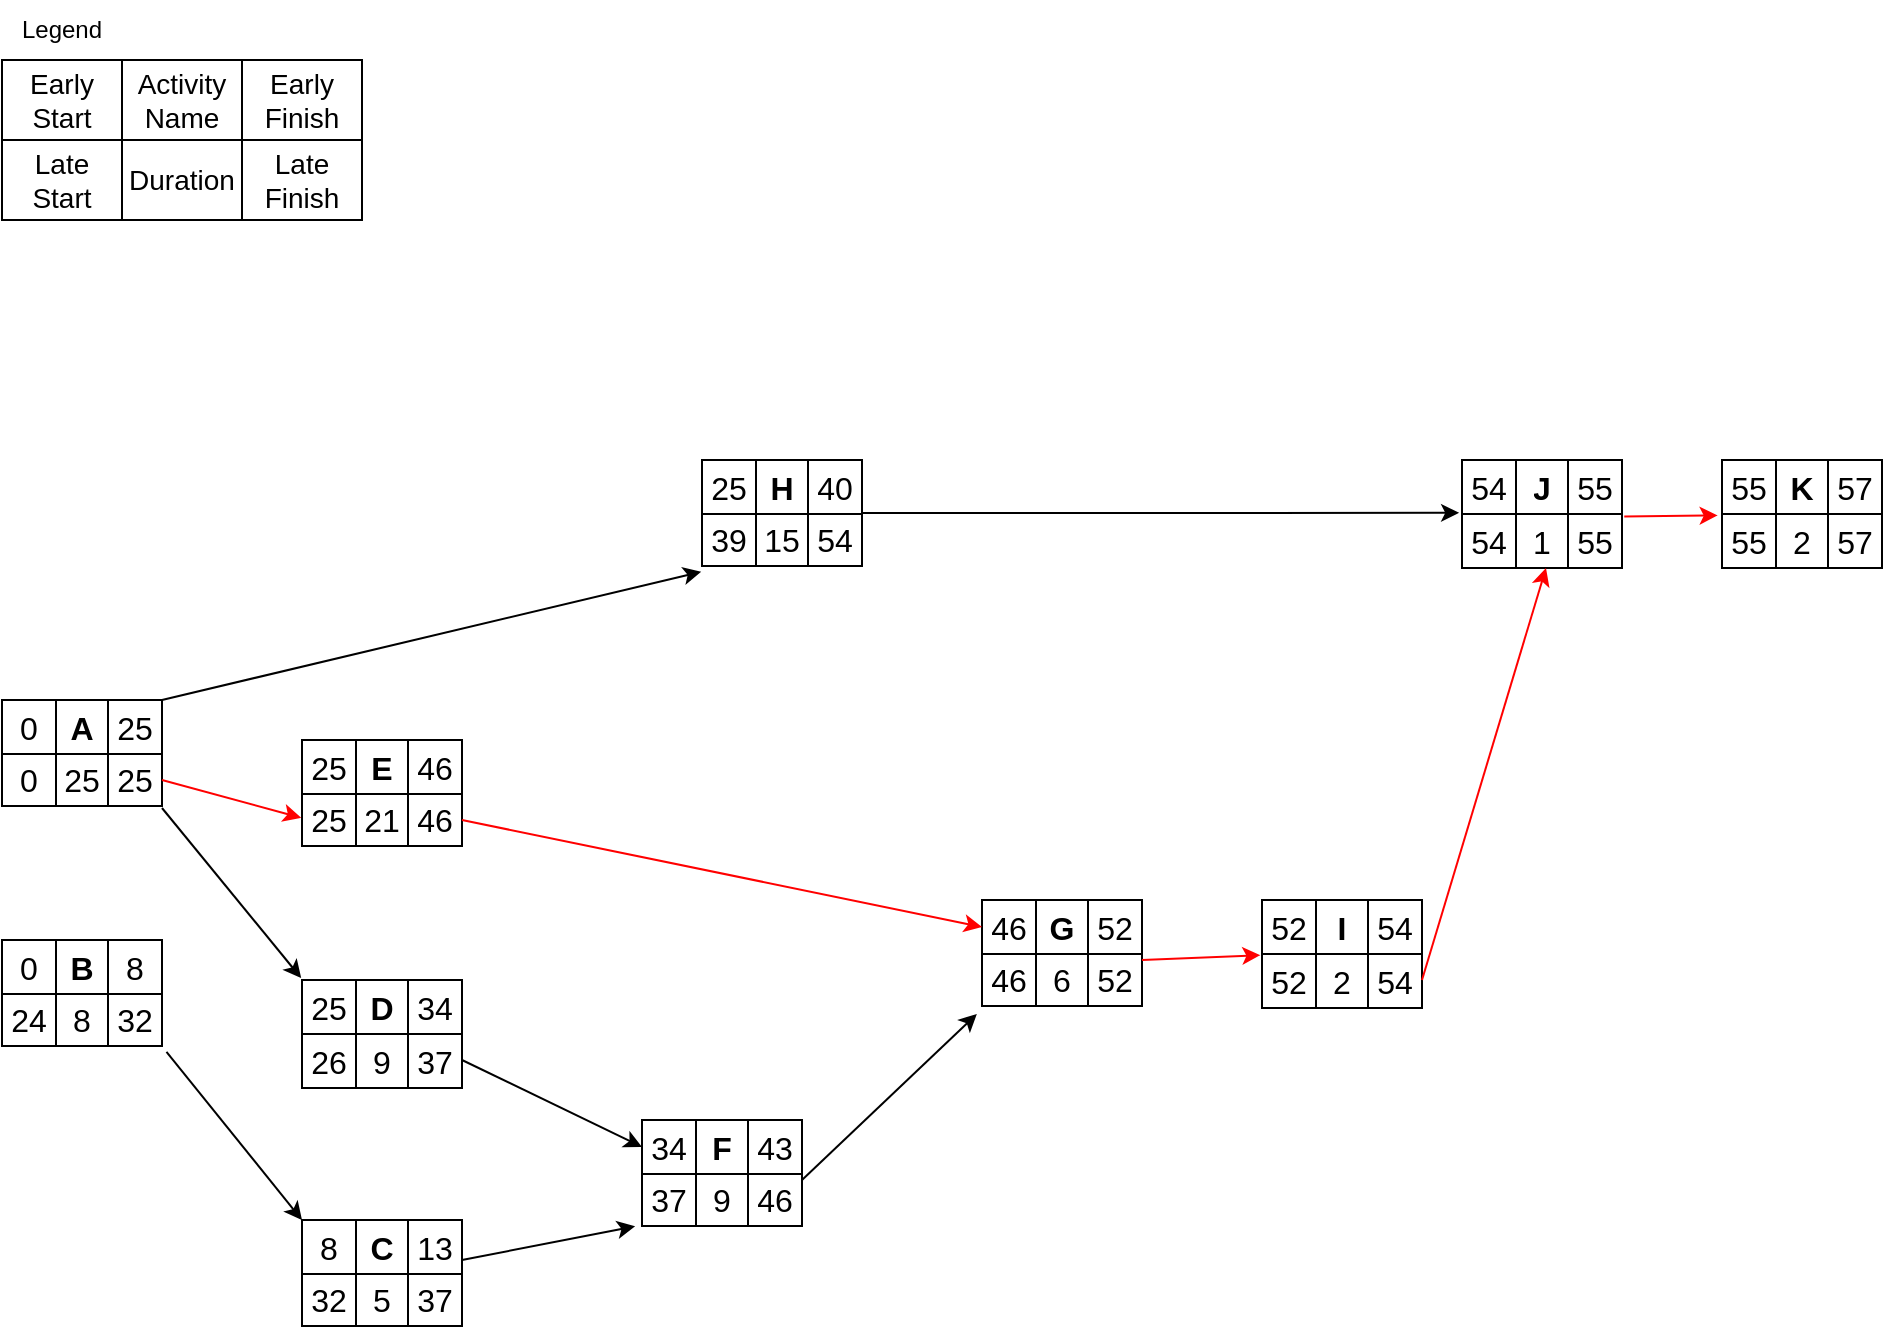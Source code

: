 <mxfile version="25.0.3">
  <diagram name="Critical Path Method Diagram" id="EwdUP884rN93_iaqglyh">
    <mxGraphModel dx="1434" dy="744" grid="1" gridSize="10" guides="1" tooltips="1" connect="1" arrows="1" fold="1" page="1" pageScale="1" pageWidth="1169" pageHeight="827" math="0" shadow="0">
      <root>
        <mxCell id="0" />
        <mxCell id="1" parent="0" />
        <mxCell id="Fjg43alI3TSpxmNCnaQL-1" value="" style="shape=table;startSize=0;container=1;collapsible=0;childLayout=tableLayout;fontSize=16;" parent="1" vertex="1">
          <mxGeometry x="30" y="360" width="80" height="53" as="geometry" />
        </mxCell>
        <mxCell id="Fjg43alI3TSpxmNCnaQL-2" value="" style="shape=tableRow;horizontal=0;startSize=0;swimlaneHead=0;swimlaneBody=0;strokeColor=inherit;top=0;left=0;bottom=0;right=0;collapsible=0;dropTarget=0;fillColor=none;points=[[0,0.5],[1,0.5]];portConstraint=eastwest;fontSize=16;" parent="Fjg43alI3TSpxmNCnaQL-1" vertex="1">
          <mxGeometry width="80" height="27" as="geometry" />
        </mxCell>
        <mxCell id="Fjg43alI3TSpxmNCnaQL-3" value="0" style="shape=partialRectangle;html=1;whiteSpace=wrap;connectable=0;strokeColor=inherit;overflow=hidden;fillColor=none;top=0;left=0;bottom=0;right=0;pointerEvents=1;fontSize=16;" parent="Fjg43alI3TSpxmNCnaQL-2" vertex="1">
          <mxGeometry width="27" height="27" as="geometry">
            <mxRectangle width="27" height="27" as="alternateBounds" />
          </mxGeometry>
        </mxCell>
        <mxCell id="Fjg43alI3TSpxmNCnaQL-4" value="A" style="shape=partialRectangle;html=1;whiteSpace=wrap;connectable=0;strokeColor=inherit;overflow=hidden;fillColor=none;top=0;left=0;bottom=0;right=0;pointerEvents=1;fontSize=16;fontStyle=1" parent="Fjg43alI3TSpxmNCnaQL-2" vertex="1">
          <mxGeometry x="27" width="26" height="27" as="geometry">
            <mxRectangle width="26" height="27" as="alternateBounds" />
          </mxGeometry>
        </mxCell>
        <mxCell id="Fjg43alI3TSpxmNCnaQL-5" value="25" style="shape=partialRectangle;html=1;whiteSpace=wrap;connectable=0;strokeColor=inherit;overflow=hidden;fillColor=none;top=0;left=0;bottom=0;right=0;pointerEvents=1;fontSize=16;" parent="Fjg43alI3TSpxmNCnaQL-2" vertex="1">
          <mxGeometry x="53" width="27" height="27" as="geometry">
            <mxRectangle width="27" height="27" as="alternateBounds" />
          </mxGeometry>
        </mxCell>
        <mxCell id="Fjg43alI3TSpxmNCnaQL-6" value="" style="shape=tableRow;horizontal=0;startSize=0;swimlaneHead=0;swimlaneBody=0;strokeColor=inherit;top=0;left=0;bottom=0;right=0;collapsible=0;dropTarget=0;fillColor=none;points=[[0,0.5],[1,0.5]];portConstraint=eastwest;fontSize=16;" parent="Fjg43alI3TSpxmNCnaQL-1" vertex="1">
          <mxGeometry y="27" width="80" height="26" as="geometry" />
        </mxCell>
        <mxCell id="Fjg43alI3TSpxmNCnaQL-7" value="0" style="shape=partialRectangle;html=1;whiteSpace=wrap;connectable=0;strokeColor=inherit;overflow=hidden;fillColor=none;top=0;left=0;bottom=0;right=0;pointerEvents=1;fontSize=16;" parent="Fjg43alI3TSpxmNCnaQL-6" vertex="1">
          <mxGeometry width="27" height="26" as="geometry">
            <mxRectangle width="27" height="26" as="alternateBounds" />
          </mxGeometry>
        </mxCell>
        <mxCell id="Fjg43alI3TSpxmNCnaQL-8" value="25" style="shape=partialRectangle;html=1;whiteSpace=wrap;connectable=0;strokeColor=inherit;overflow=hidden;fillColor=none;top=0;left=0;bottom=0;right=0;pointerEvents=1;fontSize=16;" parent="Fjg43alI3TSpxmNCnaQL-6" vertex="1">
          <mxGeometry x="27" width="26" height="26" as="geometry">
            <mxRectangle width="26" height="26" as="alternateBounds" />
          </mxGeometry>
        </mxCell>
        <mxCell id="Fjg43alI3TSpxmNCnaQL-9" value="25" style="shape=partialRectangle;html=1;whiteSpace=wrap;connectable=0;strokeColor=inherit;overflow=hidden;fillColor=none;top=0;left=0;bottom=0;right=0;pointerEvents=1;fontSize=16;" parent="Fjg43alI3TSpxmNCnaQL-6" vertex="1">
          <mxGeometry x="53" width="27" height="26" as="geometry">
            <mxRectangle width="27" height="26" as="alternateBounds" />
          </mxGeometry>
        </mxCell>
        <mxCell id="Fjg43alI3TSpxmNCnaQL-14" value="" style="shape=table;startSize=0;container=1;collapsible=0;childLayout=tableLayout;fontSize=16;" parent="1" vertex="1">
          <mxGeometry x="30" y="480" width="80" height="53" as="geometry" />
        </mxCell>
        <mxCell id="Fjg43alI3TSpxmNCnaQL-15" value="" style="shape=tableRow;horizontal=0;startSize=0;swimlaneHead=0;swimlaneBody=0;strokeColor=inherit;top=0;left=0;bottom=0;right=0;collapsible=0;dropTarget=0;fillColor=none;points=[[0,0.5],[1,0.5]];portConstraint=eastwest;fontSize=16;" parent="Fjg43alI3TSpxmNCnaQL-14" vertex="1">
          <mxGeometry width="80" height="27" as="geometry" />
        </mxCell>
        <mxCell id="Fjg43alI3TSpxmNCnaQL-16" value="0" style="shape=partialRectangle;html=1;whiteSpace=wrap;connectable=0;strokeColor=inherit;overflow=hidden;fillColor=none;top=0;left=0;bottom=0;right=0;pointerEvents=1;fontSize=16;" parent="Fjg43alI3TSpxmNCnaQL-15" vertex="1">
          <mxGeometry width="27" height="27" as="geometry">
            <mxRectangle width="27" height="27" as="alternateBounds" />
          </mxGeometry>
        </mxCell>
        <mxCell id="Fjg43alI3TSpxmNCnaQL-17" value="B" style="shape=partialRectangle;html=1;whiteSpace=wrap;connectable=0;strokeColor=inherit;overflow=hidden;fillColor=none;top=0;left=0;bottom=0;right=0;pointerEvents=1;fontSize=16;fontStyle=1" parent="Fjg43alI3TSpxmNCnaQL-15" vertex="1">
          <mxGeometry x="27" width="26" height="27" as="geometry">
            <mxRectangle width="26" height="27" as="alternateBounds" />
          </mxGeometry>
        </mxCell>
        <mxCell id="Fjg43alI3TSpxmNCnaQL-18" value="8" style="shape=partialRectangle;html=1;whiteSpace=wrap;connectable=0;strokeColor=inherit;overflow=hidden;fillColor=none;top=0;left=0;bottom=0;right=0;pointerEvents=1;fontSize=16;" parent="Fjg43alI3TSpxmNCnaQL-15" vertex="1">
          <mxGeometry x="53" width="27" height="27" as="geometry">
            <mxRectangle width="27" height="27" as="alternateBounds" />
          </mxGeometry>
        </mxCell>
        <mxCell id="Fjg43alI3TSpxmNCnaQL-19" value="" style="shape=tableRow;horizontal=0;startSize=0;swimlaneHead=0;swimlaneBody=0;strokeColor=inherit;top=0;left=0;bottom=0;right=0;collapsible=0;dropTarget=0;fillColor=none;points=[[0,0.5],[1,0.5]];portConstraint=eastwest;fontSize=16;" parent="Fjg43alI3TSpxmNCnaQL-14" vertex="1">
          <mxGeometry y="27" width="80" height="26" as="geometry" />
        </mxCell>
        <mxCell id="Fjg43alI3TSpxmNCnaQL-20" value="24" style="shape=partialRectangle;html=1;whiteSpace=wrap;connectable=0;strokeColor=inherit;overflow=hidden;fillColor=none;top=0;left=0;bottom=0;right=0;pointerEvents=1;fontSize=16;" parent="Fjg43alI3TSpxmNCnaQL-19" vertex="1">
          <mxGeometry width="27" height="26" as="geometry">
            <mxRectangle width="27" height="26" as="alternateBounds" />
          </mxGeometry>
        </mxCell>
        <mxCell id="Fjg43alI3TSpxmNCnaQL-21" value="8" style="shape=partialRectangle;html=1;whiteSpace=wrap;connectable=0;strokeColor=inherit;overflow=hidden;fillColor=none;top=0;left=0;bottom=0;right=0;pointerEvents=1;fontSize=16;" parent="Fjg43alI3TSpxmNCnaQL-19" vertex="1">
          <mxGeometry x="27" width="26" height="26" as="geometry">
            <mxRectangle width="26" height="26" as="alternateBounds" />
          </mxGeometry>
        </mxCell>
        <mxCell id="Fjg43alI3TSpxmNCnaQL-22" value="32" style="shape=partialRectangle;html=1;whiteSpace=wrap;connectable=0;strokeColor=inherit;overflow=hidden;fillColor=none;top=0;left=0;bottom=0;right=0;pointerEvents=1;fontSize=16;" parent="Fjg43alI3TSpxmNCnaQL-19" vertex="1">
          <mxGeometry x="53" width="27" height="26" as="geometry">
            <mxRectangle width="27" height="26" as="alternateBounds" />
          </mxGeometry>
        </mxCell>
        <mxCell id="Fjg43alI3TSpxmNCnaQL-40" value="" style="shape=table;startSize=0;container=1;collapsible=0;childLayout=tableLayout;fontSize=16;" parent="1" vertex="1">
          <mxGeometry x="180" y="500" width="80" height="54" as="geometry" />
        </mxCell>
        <mxCell id="Fjg43alI3TSpxmNCnaQL-41" value="" style="shape=tableRow;horizontal=0;startSize=0;swimlaneHead=0;swimlaneBody=0;strokeColor=inherit;top=0;left=0;bottom=0;right=0;collapsible=0;dropTarget=0;fillColor=none;points=[[0,0.5],[1,0.5]];portConstraint=eastwest;fontSize=16;" parent="Fjg43alI3TSpxmNCnaQL-40" vertex="1">
          <mxGeometry width="80" height="27" as="geometry" />
        </mxCell>
        <mxCell id="Fjg43alI3TSpxmNCnaQL-42" value="25" style="shape=partialRectangle;html=1;whiteSpace=wrap;connectable=0;strokeColor=inherit;overflow=hidden;fillColor=none;top=0;left=0;bottom=0;right=0;pointerEvents=1;fontSize=16;" parent="Fjg43alI3TSpxmNCnaQL-41" vertex="1">
          <mxGeometry width="27" height="27" as="geometry">
            <mxRectangle width="27" height="27" as="alternateBounds" />
          </mxGeometry>
        </mxCell>
        <mxCell id="Fjg43alI3TSpxmNCnaQL-43" value="D" style="shape=partialRectangle;html=1;whiteSpace=wrap;connectable=0;strokeColor=inherit;overflow=hidden;fillColor=none;top=0;left=0;bottom=0;right=0;pointerEvents=1;fontSize=16;fontStyle=1" parent="Fjg43alI3TSpxmNCnaQL-41" vertex="1">
          <mxGeometry x="27" width="26" height="27" as="geometry">
            <mxRectangle width="26" height="27" as="alternateBounds" />
          </mxGeometry>
        </mxCell>
        <mxCell id="Fjg43alI3TSpxmNCnaQL-44" value="34" style="shape=partialRectangle;html=1;whiteSpace=wrap;connectable=0;strokeColor=inherit;overflow=hidden;fillColor=none;top=0;left=0;bottom=0;right=0;pointerEvents=1;fontSize=16;" parent="Fjg43alI3TSpxmNCnaQL-41" vertex="1">
          <mxGeometry x="53" width="27" height="27" as="geometry">
            <mxRectangle width="27" height="27" as="alternateBounds" />
          </mxGeometry>
        </mxCell>
        <mxCell id="Fjg43alI3TSpxmNCnaQL-49" value="" style="shape=tableRow;horizontal=0;startSize=0;swimlaneHead=0;swimlaneBody=0;strokeColor=inherit;top=0;left=0;bottom=0;right=0;collapsible=0;dropTarget=0;fillColor=none;points=[[0,0.5],[1,0.5]];portConstraint=eastwest;fontSize=16;" parent="Fjg43alI3TSpxmNCnaQL-40" vertex="1">
          <mxGeometry y="27" width="80" height="27" as="geometry" />
        </mxCell>
        <mxCell id="Fjg43alI3TSpxmNCnaQL-50" value="26" style="shape=partialRectangle;html=1;whiteSpace=wrap;connectable=0;strokeColor=inherit;overflow=hidden;fillColor=none;top=0;left=0;bottom=0;right=0;pointerEvents=1;fontSize=16;" parent="Fjg43alI3TSpxmNCnaQL-49" vertex="1">
          <mxGeometry width="27" height="27" as="geometry">
            <mxRectangle width="27" height="27" as="alternateBounds" />
          </mxGeometry>
        </mxCell>
        <mxCell id="Fjg43alI3TSpxmNCnaQL-51" value="9" style="shape=partialRectangle;html=1;whiteSpace=wrap;connectable=0;strokeColor=inherit;overflow=hidden;fillColor=none;top=0;left=0;bottom=0;right=0;pointerEvents=1;fontSize=16;" parent="Fjg43alI3TSpxmNCnaQL-49" vertex="1">
          <mxGeometry x="27" width="26" height="27" as="geometry">
            <mxRectangle width="26" height="27" as="alternateBounds" />
          </mxGeometry>
        </mxCell>
        <mxCell id="Fjg43alI3TSpxmNCnaQL-52" value="37" style="shape=partialRectangle;html=1;whiteSpace=wrap;connectable=0;strokeColor=inherit;overflow=hidden;fillColor=none;top=0;left=0;bottom=0;right=0;pointerEvents=1;fontSize=16;" parent="Fjg43alI3TSpxmNCnaQL-49" vertex="1">
          <mxGeometry x="53" width="27" height="27" as="geometry">
            <mxRectangle width="27" height="27" as="alternateBounds" />
          </mxGeometry>
        </mxCell>
        <mxCell id="Fjg43alI3TSpxmNCnaQL-53" value="" style="shape=table;startSize=0;container=1;collapsible=0;childLayout=tableLayout;fontSize=16;" parent="1" vertex="1">
          <mxGeometry x="180" y="380" width="80" height="53" as="geometry" />
        </mxCell>
        <mxCell id="Fjg43alI3TSpxmNCnaQL-54" value="" style="shape=tableRow;horizontal=0;startSize=0;swimlaneHead=0;swimlaneBody=0;strokeColor=inherit;top=0;left=0;bottom=0;right=0;collapsible=0;dropTarget=0;fillColor=none;points=[[0,0.5],[1,0.5]];portConstraint=eastwest;fontSize=16;" parent="Fjg43alI3TSpxmNCnaQL-53" vertex="1">
          <mxGeometry width="80" height="27" as="geometry" />
        </mxCell>
        <mxCell id="Fjg43alI3TSpxmNCnaQL-55" value="25" style="shape=partialRectangle;html=1;whiteSpace=wrap;connectable=0;strokeColor=inherit;overflow=hidden;fillColor=none;top=0;left=0;bottom=0;right=0;pointerEvents=1;fontSize=16;" parent="Fjg43alI3TSpxmNCnaQL-54" vertex="1">
          <mxGeometry width="27" height="27" as="geometry">
            <mxRectangle width="27" height="27" as="alternateBounds" />
          </mxGeometry>
        </mxCell>
        <mxCell id="Fjg43alI3TSpxmNCnaQL-56" value="E" style="shape=partialRectangle;html=1;whiteSpace=wrap;connectable=0;strokeColor=inherit;overflow=hidden;fillColor=none;top=0;left=0;bottom=0;right=0;pointerEvents=1;fontSize=16;fontStyle=1" parent="Fjg43alI3TSpxmNCnaQL-54" vertex="1">
          <mxGeometry x="27" width="26" height="27" as="geometry">
            <mxRectangle width="26" height="27" as="alternateBounds" />
          </mxGeometry>
        </mxCell>
        <mxCell id="Fjg43alI3TSpxmNCnaQL-57" value="46" style="shape=partialRectangle;html=1;whiteSpace=wrap;connectable=0;strokeColor=inherit;overflow=hidden;fillColor=none;top=0;left=0;bottom=0;right=0;pointerEvents=1;fontSize=16;" parent="Fjg43alI3TSpxmNCnaQL-54" vertex="1">
          <mxGeometry x="53" width="27" height="27" as="geometry">
            <mxRectangle width="27" height="27" as="alternateBounds" />
          </mxGeometry>
        </mxCell>
        <mxCell id="Fjg43alI3TSpxmNCnaQL-58" value="" style="shape=tableRow;horizontal=0;startSize=0;swimlaneHead=0;swimlaneBody=0;strokeColor=inherit;top=0;left=0;bottom=0;right=0;collapsible=0;dropTarget=0;fillColor=none;points=[[0,0.5],[1,0.5]];portConstraint=eastwest;fontSize=16;" parent="Fjg43alI3TSpxmNCnaQL-53" vertex="1">
          <mxGeometry y="27" width="80" height="26" as="geometry" />
        </mxCell>
        <mxCell id="Fjg43alI3TSpxmNCnaQL-59" value="25" style="shape=partialRectangle;html=1;whiteSpace=wrap;connectable=0;strokeColor=inherit;overflow=hidden;fillColor=none;top=0;left=0;bottom=0;right=0;pointerEvents=1;fontSize=16;" parent="Fjg43alI3TSpxmNCnaQL-58" vertex="1">
          <mxGeometry width="27" height="26" as="geometry">
            <mxRectangle width="27" height="26" as="alternateBounds" />
          </mxGeometry>
        </mxCell>
        <mxCell id="Fjg43alI3TSpxmNCnaQL-60" value="21" style="shape=partialRectangle;html=1;whiteSpace=wrap;connectable=0;strokeColor=inherit;overflow=hidden;fillColor=none;top=0;left=0;bottom=0;right=0;pointerEvents=1;fontSize=16;" parent="Fjg43alI3TSpxmNCnaQL-58" vertex="1">
          <mxGeometry x="27" width="26" height="26" as="geometry">
            <mxRectangle width="26" height="26" as="alternateBounds" />
          </mxGeometry>
        </mxCell>
        <mxCell id="Fjg43alI3TSpxmNCnaQL-61" value="46" style="shape=partialRectangle;html=1;whiteSpace=wrap;connectable=0;strokeColor=inherit;overflow=hidden;fillColor=none;top=0;left=0;bottom=0;right=0;pointerEvents=1;fontSize=16;" parent="Fjg43alI3TSpxmNCnaQL-58" vertex="1">
          <mxGeometry x="53" width="27" height="26" as="geometry">
            <mxRectangle width="27" height="26" as="alternateBounds" />
          </mxGeometry>
        </mxCell>
        <mxCell id="Fjg43alI3TSpxmNCnaQL-66" value="" style="shape=table;startSize=0;container=1;collapsible=0;childLayout=tableLayout;fontSize=16;" parent="1" vertex="1">
          <mxGeometry x="180" y="620" width="80" height="53" as="geometry" />
        </mxCell>
        <mxCell id="Fjg43alI3TSpxmNCnaQL-67" value="" style="shape=tableRow;horizontal=0;startSize=0;swimlaneHead=0;swimlaneBody=0;strokeColor=inherit;top=0;left=0;bottom=0;right=0;collapsible=0;dropTarget=0;fillColor=none;points=[[0,0.5],[1,0.5]];portConstraint=eastwest;fontSize=16;" parent="Fjg43alI3TSpxmNCnaQL-66" vertex="1">
          <mxGeometry width="80" height="27" as="geometry" />
        </mxCell>
        <mxCell id="Fjg43alI3TSpxmNCnaQL-68" value="8" style="shape=partialRectangle;html=1;whiteSpace=wrap;connectable=0;strokeColor=inherit;overflow=hidden;fillColor=none;top=0;left=0;bottom=0;right=0;pointerEvents=1;fontSize=16;" parent="Fjg43alI3TSpxmNCnaQL-67" vertex="1">
          <mxGeometry width="27" height="27" as="geometry">
            <mxRectangle width="27" height="27" as="alternateBounds" />
          </mxGeometry>
        </mxCell>
        <mxCell id="Fjg43alI3TSpxmNCnaQL-69" value="C" style="shape=partialRectangle;html=1;whiteSpace=wrap;connectable=0;strokeColor=inherit;overflow=hidden;fillColor=none;top=0;left=0;bottom=0;right=0;pointerEvents=1;fontSize=16;fontStyle=1" parent="Fjg43alI3TSpxmNCnaQL-67" vertex="1">
          <mxGeometry x="27" width="26" height="27" as="geometry">
            <mxRectangle width="26" height="27" as="alternateBounds" />
          </mxGeometry>
        </mxCell>
        <mxCell id="Fjg43alI3TSpxmNCnaQL-70" value="13" style="shape=partialRectangle;html=1;whiteSpace=wrap;connectable=0;strokeColor=inherit;overflow=hidden;fillColor=none;top=0;left=0;bottom=0;right=0;pointerEvents=1;fontSize=16;" parent="Fjg43alI3TSpxmNCnaQL-67" vertex="1">
          <mxGeometry x="53" width="27" height="27" as="geometry">
            <mxRectangle width="27" height="27" as="alternateBounds" />
          </mxGeometry>
        </mxCell>
        <mxCell id="Fjg43alI3TSpxmNCnaQL-71" value="" style="shape=tableRow;horizontal=0;startSize=0;swimlaneHead=0;swimlaneBody=0;strokeColor=inherit;top=0;left=0;bottom=0;right=0;collapsible=0;dropTarget=0;fillColor=none;points=[[0,0.5],[1,0.5]];portConstraint=eastwest;fontSize=16;" parent="Fjg43alI3TSpxmNCnaQL-66" vertex="1">
          <mxGeometry y="27" width="80" height="26" as="geometry" />
        </mxCell>
        <mxCell id="Fjg43alI3TSpxmNCnaQL-72" value="32" style="shape=partialRectangle;html=1;whiteSpace=wrap;connectable=0;strokeColor=inherit;overflow=hidden;fillColor=none;top=0;left=0;bottom=0;right=0;pointerEvents=1;fontSize=16;" parent="Fjg43alI3TSpxmNCnaQL-71" vertex="1">
          <mxGeometry width="27" height="26" as="geometry">
            <mxRectangle width="27" height="26" as="alternateBounds" />
          </mxGeometry>
        </mxCell>
        <mxCell id="Fjg43alI3TSpxmNCnaQL-73" value="5" style="shape=partialRectangle;html=1;whiteSpace=wrap;connectable=0;strokeColor=inherit;overflow=hidden;fillColor=none;top=0;left=0;bottom=0;right=0;pointerEvents=1;fontSize=16;" parent="Fjg43alI3TSpxmNCnaQL-71" vertex="1">
          <mxGeometry x="27" width="26" height="26" as="geometry">
            <mxRectangle width="26" height="26" as="alternateBounds" />
          </mxGeometry>
        </mxCell>
        <mxCell id="Fjg43alI3TSpxmNCnaQL-74" value="37" style="shape=partialRectangle;html=1;whiteSpace=wrap;connectable=0;strokeColor=inherit;overflow=hidden;fillColor=none;top=0;left=0;bottom=0;right=0;pointerEvents=1;fontSize=16;" parent="Fjg43alI3TSpxmNCnaQL-71" vertex="1">
          <mxGeometry x="53" width="27" height="26" as="geometry">
            <mxRectangle width="27" height="26" as="alternateBounds" />
          </mxGeometry>
        </mxCell>
        <mxCell id="Fjg43alI3TSpxmNCnaQL-92" value="" style="shape=table;startSize=0;container=1;collapsible=0;childLayout=tableLayout;fontSize=16;" parent="1" vertex="1">
          <mxGeometry x="660" y="460" width="80" height="54" as="geometry" />
        </mxCell>
        <mxCell id="Fjg43alI3TSpxmNCnaQL-93" value="" style="shape=tableRow;horizontal=0;startSize=0;swimlaneHead=0;swimlaneBody=0;strokeColor=inherit;top=0;left=0;bottom=0;right=0;collapsible=0;dropTarget=0;fillColor=none;points=[[0,0.5],[1,0.5]];portConstraint=eastwest;fontSize=16;" parent="Fjg43alI3TSpxmNCnaQL-92" vertex="1">
          <mxGeometry width="80" height="27" as="geometry" />
        </mxCell>
        <mxCell id="Fjg43alI3TSpxmNCnaQL-94" value="52" style="shape=partialRectangle;html=1;whiteSpace=wrap;connectable=0;strokeColor=inherit;overflow=hidden;fillColor=none;top=0;left=0;bottom=0;right=0;pointerEvents=1;fontSize=16;" parent="Fjg43alI3TSpxmNCnaQL-93" vertex="1">
          <mxGeometry width="27" height="27" as="geometry">
            <mxRectangle width="27" height="27" as="alternateBounds" />
          </mxGeometry>
        </mxCell>
        <mxCell id="Fjg43alI3TSpxmNCnaQL-95" value="I" style="shape=partialRectangle;html=1;whiteSpace=wrap;connectable=0;strokeColor=inherit;overflow=hidden;fillColor=none;top=0;left=0;bottom=0;right=0;pointerEvents=1;fontSize=16;fontStyle=1" parent="Fjg43alI3TSpxmNCnaQL-93" vertex="1">
          <mxGeometry x="27" width="26" height="27" as="geometry">
            <mxRectangle width="26" height="27" as="alternateBounds" />
          </mxGeometry>
        </mxCell>
        <mxCell id="Fjg43alI3TSpxmNCnaQL-96" value="54" style="shape=partialRectangle;html=1;whiteSpace=wrap;connectable=0;strokeColor=inherit;overflow=hidden;fillColor=none;top=0;left=0;bottom=0;right=0;pointerEvents=1;fontSize=16;" parent="Fjg43alI3TSpxmNCnaQL-93" vertex="1">
          <mxGeometry x="53" width="27" height="27" as="geometry">
            <mxRectangle width="27" height="27" as="alternateBounds" />
          </mxGeometry>
        </mxCell>
        <mxCell id="Fjg43alI3TSpxmNCnaQL-101" value="" style="shape=tableRow;horizontal=0;startSize=0;swimlaneHead=0;swimlaneBody=0;strokeColor=inherit;top=0;left=0;bottom=0;right=0;collapsible=0;dropTarget=0;fillColor=none;points=[[0,0.5],[1,0.5]];portConstraint=eastwest;fontSize=16;" parent="Fjg43alI3TSpxmNCnaQL-92" vertex="1">
          <mxGeometry y="27" width="80" height="27" as="geometry" />
        </mxCell>
        <mxCell id="Fjg43alI3TSpxmNCnaQL-102" value="52" style="shape=partialRectangle;html=1;whiteSpace=wrap;connectable=0;strokeColor=inherit;overflow=hidden;fillColor=none;top=0;left=0;bottom=0;right=0;pointerEvents=1;fontSize=16;" parent="Fjg43alI3TSpxmNCnaQL-101" vertex="1">
          <mxGeometry width="27" height="27" as="geometry">
            <mxRectangle width="27" height="27" as="alternateBounds" />
          </mxGeometry>
        </mxCell>
        <mxCell id="Fjg43alI3TSpxmNCnaQL-103" value="2" style="shape=partialRectangle;html=1;whiteSpace=wrap;connectable=0;strokeColor=inherit;overflow=hidden;fillColor=none;top=0;left=0;bottom=0;right=0;pointerEvents=1;fontSize=16;" parent="Fjg43alI3TSpxmNCnaQL-101" vertex="1">
          <mxGeometry x="27" width="26" height="27" as="geometry">
            <mxRectangle width="26" height="27" as="alternateBounds" />
          </mxGeometry>
        </mxCell>
        <mxCell id="Fjg43alI3TSpxmNCnaQL-104" value="54" style="shape=partialRectangle;html=1;whiteSpace=wrap;connectable=0;strokeColor=inherit;overflow=hidden;fillColor=none;top=0;left=0;bottom=0;right=0;pointerEvents=1;fontSize=16;" parent="Fjg43alI3TSpxmNCnaQL-101" vertex="1">
          <mxGeometry x="53" width="27" height="27" as="geometry">
            <mxRectangle width="27" height="27" as="alternateBounds" />
          </mxGeometry>
        </mxCell>
        <mxCell id="Fjg43alI3TSpxmNCnaQL-79" value="" style="shape=table;startSize=0;container=1;collapsible=0;childLayout=tableLayout;fontSize=16;" parent="1" vertex="1">
          <mxGeometry x="350" y="570" width="80" height="53" as="geometry" />
        </mxCell>
        <mxCell id="Fjg43alI3TSpxmNCnaQL-80" value="" style="shape=tableRow;horizontal=0;startSize=0;swimlaneHead=0;swimlaneBody=0;strokeColor=inherit;top=0;left=0;bottom=0;right=0;collapsible=0;dropTarget=0;fillColor=none;points=[[0,0.5],[1,0.5]];portConstraint=eastwest;fontSize=16;" parent="Fjg43alI3TSpxmNCnaQL-79" vertex="1">
          <mxGeometry width="80" height="27" as="geometry" />
        </mxCell>
        <mxCell id="Fjg43alI3TSpxmNCnaQL-81" value="34" style="shape=partialRectangle;html=1;whiteSpace=wrap;connectable=0;strokeColor=inherit;overflow=hidden;fillColor=none;top=0;left=0;bottom=0;right=0;pointerEvents=1;fontSize=16;" parent="Fjg43alI3TSpxmNCnaQL-80" vertex="1">
          <mxGeometry width="27" height="27" as="geometry">
            <mxRectangle width="27" height="27" as="alternateBounds" />
          </mxGeometry>
        </mxCell>
        <mxCell id="Fjg43alI3TSpxmNCnaQL-82" value="F" style="shape=partialRectangle;html=1;whiteSpace=wrap;connectable=0;strokeColor=inherit;overflow=hidden;fillColor=none;top=0;left=0;bottom=0;right=0;pointerEvents=1;fontSize=16;fontStyle=1" parent="Fjg43alI3TSpxmNCnaQL-80" vertex="1">
          <mxGeometry x="27" width="26" height="27" as="geometry">
            <mxRectangle width="26" height="27" as="alternateBounds" />
          </mxGeometry>
        </mxCell>
        <mxCell id="Fjg43alI3TSpxmNCnaQL-83" value="43" style="shape=partialRectangle;html=1;whiteSpace=wrap;connectable=0;strokeColor=inherit;overflow=hidden;fillColor=none;top=0;left=0;bottom=0;right=0;pointerEvents=1;fontSize=16;" parent="Fjg43alI3TSpxmNCnaQL-80" vertex="1">
          <mxGeometry x="53" width="27" height="27" as="geometry">
            <mxRectangle width="27" height="27" as="alternateBounds" />
          </mxGeometry>
        </mxCell>
        <mxCell id="Fjg43alI3TSpxmNCnaQL-84" value="" style="shape=tableRow;horizontal=0;startSize=0;swimlaneHead=0;swimlaneBody=0;strokeColor=inherit;top=0;left=0;bottom=0;right=0;collapsible=0;dropTarget=0;fillColor=none;points=[[0,0.5],[1,0.5]];portConstraint=eastwest;fontSize=16;" parent="Fjg43alI3TSpxmNCnaQL-79" vertex="1">
          <mxGeometry y="27" width="80" height="26" as="geometry" />
        </mxCell>
        <mxCell id="Fjg43alI3TSpxmNCnaQL-85" value="37" style="shape=partialRectangle;html=1;whiteSpace=wrap;connectable=0;strokeColor=inherit;overflow=hidden;fillColor=none;top=0;left=0;bottom=0;right=0;pointerEvents=1;fontSize=16;" parent="Fjg43alI3TSpxmNCnaQL-84" vertex="1">
          <mxGeometry width="27" height="26" as="geometry">
            <mxRectangle width="27" height="26" as="alternateBounds" />
          </mxGeometry>
        </mxCell>
        <mxCell id="Fjg43alI3TSpxmNCnaQL-86" value="9" style="shape=partialRectangle;html=1;whiteSpace=wrap;connectable=0;strokeColor=inherit;overflow=hidden;fillColor=none;top=0;left=0;bottom=0;right=0;pointerEvents=1;fontSize=16;" parent="Fjg43alI3TSpxmNCnaQL-84" vertex="1">
          <mxGeometry x="27" width="26" height="26" as="geometry">
            <mxRectangle width="26" height="26" as="alternateBounds" />
          </mxGeometry>
        </mxCell>
        <mxCell id="Fjg43alI3TSpxmNCnaQL-87" value="46" style="shape=partialRectangle;html=1;whiteSpace=wrap;connectable=0;strokeColor=inherit;overflow=hidden;fillColor=none;top=0;left=0;bottom=0;right=0;pointerEvents=1;fontSize=16;" parent="Fjg43alI3TSpxmNCnaQL-84" vertex="1">
          <mxGeometry x="53" width="27" height="26" as="geometry">
            <mxRectangle width="27" height="26" as="alternateBounds" />
          </mxGeometry>
        </mxCell>
        <mxCell id="Fjg43alI3TSpxmNCnaQL-118" value="" style="shape=table;startSize=0;container=1;collapsible=0;childLayout=tableLayout;fontSize=16;" parent="1" vertex="1">
          <mxGeometry x="520" y="460" width="80" height="53" as="geometry" />
        </mxCell>
        <mxCell id="Fjg43alI3TSpxmNCnaQL-119" value="" style="shape=tableRow;horizontal=0;startSize=0;swimlaneHead=0;swimlaneBody=0;strokeColor=inherit;top=0;left=0;bottom=0;right=0;collapsible=0;dropTarget=0;fillColor=none;points=[[0,0.5],[1,0.5]];portConstraint=eastwest;fontSize=16;" parent="Fjg43alI3TSpxmNCnaQL-118" vertex="1">
          <mxGeometry width="80" height="27" as="geometry" />
        </mxCell>
        <mxCell id="Fjg43alI3TSpxmNCnaQL-120" value="46" style="shape=partialRectangle;html=1;whiteSpace=wrap;connectable=0;strokeColor=inherit;overflow=hidden;fillColor=none;top=0;left=0;bottom=0;right=0;pointerEvents=1;fontSize=16;" parent="Fjg43alI3TSpxmNCnaQL-119" vertex="1">
          <mxGeometry width="27" height="27" as="geometry">
            <mxRectangle width="27" height="27" as="alternateBounds" />
          </mxGeometry>
        </mxCell>
        <mxCell id="Fjg43alI3TSpxmNCnaQL-121" value="G" style="shape=partialRectangle;html=1;whiteSpace=wrap;connectable=0;strokeColor=inherit;overflow=hidden;fillColor=none;top=0;left=0;bottom=0;right=0;pointerEvents=1;fontSize=16;fontStyle=1" parent="Fjg43alI3TSpxmNCnaQL-119" vertex="1">
          <mxGeometry x="27" width="26" height="27" as="geometry">
            <mxRectangle width="26" height="27" as="alternateBounds" />
          </mxGeometry>
        </mxCell>
        <mxCell id="Fjg43alI3TSpxmNCnaQL-122" value="52" style="shape=partialRectangle;html=1;whiteSpace=wrap;connectable=0;strokeColor=inherit;overflow=hidden;fillColor=none;top=0;left=0;bottom=0;right=0;pointerEvents=1;fontSize=16;" parent="Fjg43alI3TSpxmNCnaQL-119" vertex="1">
          <mxGeometry x="53" width="27" height="27" as="geometry">
            <mxRectangle width="27" height="27" as="alternateBounds" />
          </mxGeometry>
        </mxCell>
        <mxCell id="Fjg43alI3TSpxmNCnaQL-123" value="" style="shape=tableRow;horizontal=0;startSize=0;swimlaneHead=0;swimlaneBody=0;strokeColor=inherit;top=0;left=0;bottom=0;right=0;collapsible=0;dropTarget=0;fillColor=none;points=[[0,0.5],[1,0.5]];portConstraint=eastwest;fontSize=16;" parent="Fjg43alI3TSpxmNCnaQL-118" vertex="1">
          <mxGeometry y="27" width="80" height="26" as="geometry" />
        </mxCell>
        <mxCell id="Fjg43alI3TSpxmNCnaQL-124" value="46" style="shape=partialRectangle;html=1;whiteSpace=wrap;connectable=0;strokeColor=inherit;overflow=hidden;fillColor=none;top=0;left=0;bottom=0;right=0;pointerEvents=1;fontSize=16;" parent="Fjg43alI3TSpxmNCnaQL-123" vertex="1">
          <mxGeometry width="27" height="26" as="geometry">
            <mxRectangle width="27" height="26" as="alternateBounds" />
          </mxGeometry>
        </mxCell>
        <mxCell id="Fjg43alI3TSpxmNCnaQL-125" value="6" style="shape=partialRectangle;html=1;whiteSpace=wrap;connectable=0;strokeColor=inherit;overflow=hidden;fillColor=none;top=0;left=0;bottom=0;right=0;pointerEvents=1;fontSize=16;" parent="Fjg43alI3TSpxmNCnaQL-123" vertex="1">
          <mxGeometry x="27" width="26" height="26" as="geometry">
            <mxRectangle width="26" height="26" as="alternateBounds" />
          </mxGeometry>
        </mxCell>
        <mxCell id="Fjg43alI3TSpxmNCnaQL-126" value="52" style="shape=partialRectangle;html=1;whiteSpace=wrap;connectable=0;strokeColor=inherit;overflow=hidden;fillColor=none;top=0;left=0;bottom=0;right=0;pointerEvents=1;fontSize=16;" parent="Fjg43alI3TSpxmNCnaQL-123" vertex="1">
          <mxGeometry x="53" width="27" height="26" as="geometry">
            <mxRectangle width="27" height="26" as="alternateBounds" />
          </mxGeometry>
        </mxCell>
        <mxCell id="Fjg43alI3TSpxmNCnaQL-131" value="" style="shape=table;startSize=0;container=1;collapsible=0;childLayout=tableLayout;fontSize=16;" parent="1" vertex="1">
          <mxGeometry x="760" y="240" width="80" height="54" as="geometry" />
        </mxCell>
        <mxCell id="Fjg43alI3TSpxmNCnaQL-132" value="" style="shape=tableRow;horizontal=0;startSize=0;swimlaneHead=0;swimlaneBody=0;strokeColor=inherit;top=0;left=0;bottom=0;right=0;collapsible=0;dropTarget=0;fillColor=none;points=[[0,0.5],[1,0.5]];portConstraint=eastwest;fontSize=16;" parent="Fjg43alI3TSpxmNCnaQL-131" vertex="1">
          <mxGeometry width="80" height="27" as="geometry" />
        </mxCell>
        <mxCell id="Fjg43alI3TSpxmNCnaQL-133" value="54" style="shape=partialRectangle;html=1;whiteSpace=wrap;connectable=0;strokeColor=inherit;overflow=hidden;fillColor=none;top=0;left=0;bottom=0;right=0;pointerEvents=1;fontSize=16;" parent="Fjg43alI3TSpxmNCnaQL-132" vertex="1">
          <mxGeometry width="27" height="27" as="geometry">
            <mxRectangle width="27" height="27" as="alternateBounds" />
          </mxGeometry>
        </mxCell>
        <mxCell id="Fjg43alI3TSpxmNCnaQL-134" value="J" style="shape=partialRectangle;html=1;whiteSpace=wrap;connectable=0;strokeColor=inherit;overflow=hidden;fillColor=none;top=0;left=0;bottom=0;right=0;pointerEvents=1;fontSize=16;fontStyle=1" parent="Fjg43alI3TSpxmNCnaQL-132" vertex="1">
          <mxGeometry x="27" width="26" height="27" as="geometry">
            <mxRectangle width="26" height="27" as="alternateBounds" />
          </mxGeometry>
        </mxCell>
        <mxCell id="Fjg43alI3TSpxmNCnaQL-135" value="55" style="shape=partialRectangle;html=1;whiteSpace=wrap;connectable=0;strokeColor=inherit;overflow=hidden;fillColor=none;top=0;left=0;bottom=0;right=0;pointerEvents=1;fontSize=16;" parent="Fjg43alI3TSpxmNCnaQL-132" vertex="1">
          <mxGeometry x="53" width="27" height="27" as="geometry">
            <mxRectangle width="27" height="27" as="alternateBounds" />
          </mxGeometry>
        </mxCell>
        <mxCell id="Fjg43alI3TSpxmNCnaQL-140" value="" style="shape=tableRow;horizontal=0;startSize=0;swimlaneHead=0;swimlaneBody=0;strokeColor=inherit;top=0;left=0;bottom=0;right=0;collapsible=0;dropTarget=0;fillColor=none;points=[[0,0.5],[1,0.5]];portConstraint=eastwest;fontSize=16;" parent="Fjg43alI3TSpxmNCnaQL-131" vertex="1">
          <mxGeometry y="27" width="80" height="27" as="geometry" />
        </mxCell>
        <mxCell id="Fjg43alI3TSpxmNCnaQL-141" value="54" style="shape=partialRectangle;html=1;whiteSpace=wrap;connectable=0;strokeColor=inherit;overflow=hidden;fillColor=none;top=0;left=0;bottom=0;right=0;pointerEvents=1;fontSize=16;" parent="Fjg43alI3TSpxmNCnaQL-140" vertex="1">
          <mxGeometry width="27" height="27" as="geometry">
            <mxRectangle width="27" height="27" as="alternateBounds" />
          </mxGeometry>
        </mxCell>
        <mxCell id="Fjg43alI3TSpxmNCnaQL-142" value="1" style="shape=partialRectangle;html=1;whiteSpace=wrap;connectable=0;strokeColor=inherit;overflow=hidden;fillColor=none;top=0;left=0;bottom=0;right=0;pointerEvents=1;fontSize=16;" parent="Fjg43alI3TSpxmNCnaQL-140" vertex="1">
          <mxGeometry x="27" width="26" height="27" as="geometry">
            <mxRectangle width="26" height="27" as="alternateBounds" />
          </mxGeometry>
        </mxCell>
        <mxCell id="Fjg43alI3TSpxmNCnaQL-143" value="55" style="shape=partialRectangle;html=1;whiteSpace=wrap;connectable=0;strokeColor=inherit;overflow=hidden;fillColor=none;top=0;left=0;bottom=0;right=0;pointerEvents=1;fontSize=16;" parent="Fjg43alI3TSpxmNCnaQL-140" vertex="1">
          <mxGeometry x="53" width="27" height="27" as="geometry">
            <mxRectangle width="27" height="27" as="alternateBounds" />
          </mxGeometry>
        </mxCell>
        <mxCell id="Fjg43alI3TSpxmNCnaQL-144" value="" style="shape=table;startSize=0;container=1;collapsible=0;childLayout=tableLayout;fontSize=16;" parent="1" vertex="1">
          <mxGeometry x="890" y="240" width="80" height="54" as="geometry" />
        </mxCell>
        <mxCell id="Fjg43alI3TSpxmNCnaQL-145" value="" style="shape=tableRow;horizontal=0;startSize=0;swimlaneHead=0;swimlaneBody=0;strokeColor=inherit;top=0;left=0;bottom=0;right=0;collapsible=0;dropTarget=0;fillColor=none;points=[[0,0.5],[1,0.5]];portConstraint=eastwest;fontSize=16;" parent="Fjg43alI3TSpxmNCnaQL-144" vertex="1">
          <mxGeometry width="80" height="27" as="geometry" />
        </mxCell>
        <mxCell id="Fjg43alI3TSpxmNCnaQL-146" value="55" style="shape=partialRectangle;html=1;whiteSpace=wrap;connectable=0;strokeColor=inherit;overflow=hidden;fillColor=none;top=0;left=0;bottom=0;right=0;pointerEvents=1;fontSize=16;" parent="Fjg43alI3TSpxmNCnaQL-145" vertex="1">
          <mxGeometry width="27" height="27" as="geometry">
            <mxRectangle width="27" height="27" as="alternateBounds" />
          </mxGeometry>
        </mxCell>
        <mxCell id="Fjg43alI3TSpxmNCnaQL-147" value="K" style="shape=partialRectangle;html=1;whiteSpace=wrap;connectable=0;strokeColor=inherit;overflow=hidden;fillColor=none;top=0;left=0;bottom=0;right=0;pointerEvents=1;fontSize=16;fontStyle=1" parent="Fjg43alI3TSpxmNCnaQL-145" vertex="1">
          <mxGeometry x="27" width="26" height="27" as="geometry">
            <mxRectangle width="26" height="27" as="alternateBounds" />
          </mxGeometry>
        </mxCell>
        <mxCell id="Fjg43alI3TSpxmNCnaQL-148" value="57" style="shape=partialRectangle;html=1;whiteSpace=wrap;connectable=0;strokeColor=inherit;overflow=hidden;fillColor=none;top=0;left=0;bottom=0;right=0;pointerEvents=1;fontSize=16;" parent="Fjg43alI3TSpxmNCnaQL-145" vertex="1">
          <mxGeometry x="53" width="27" height="27" as="geometry">
            <mxRectangle width="27" height="27" as="alternateBounds" />
          </mxGeometry>
        </mxCell>
        <mxCell id="Fjg43alI3TSpxmNCnaQL-153" value="" style="shape=tableRow;horizontal=0;startSize=0;swimlaneHead=0;swimlaneBody=0;strokeColor=inherit;top=0;left=0;bottom=0;right=0;collapsible=0;dropTarget=0;fillColor=none;points=[[0,0.5],[1,0.5]];portConstraint=eastwest;fontSize=16;" parent="Fjg43alI3TSpxmNCnaQL-144" vertex="1">
          <mxGeometry y="27" width="80" height="27" as="geometry" />
        </mxCell>
        <mxCell id="Fjg43alI3TSpxmNCnaQL-154" value="55" style="shape=partialRectangle;html=1;whiteSpace=wrap;connectable=0;strokeColor=inherit;overflow=hidden;fillColor=none;top=0;left=0;bottom=0;right=0;pointerEvents=1;fontSize=16;" parent="Fjg43alI3TSpxmNCnaQL-153" vertex="1">
          <mxGeometry width="27" height="27" as="geometry">
            <mxRectangle width="27" height="27" as="alternateBounds" />
          </mxGeometry>
        </mxCell>
        <mxCell id="Fjg43alI3TSpxmNCnaQL-155" value="2" style="shape=partialRectangle;html=1;whiteSpace=wrap;connectable=0;strokeColor=inherit;overflow=hidden;fillColor=none;top=0;left=0;bottom=0;right=0;pointerEvents=1;fontSize=16;" parent="Fjg43alI3TSpxmNCnaQL-153" vertex="1">
          <mxGeometry x="27" width="26" height="27" as="geometry">
            <mxRectangle width="26" height="27" as="alternateBounds" />
          </mxGeometry>
        </mxCell>
        <mxCell id="Fjg43alI3TSpxmNCnaQL-156" value="57" style="shape=partialRectangle;html=1;whiteSpace=wrap;connectable=0;strokeColor=inherit;overflow=hidden;fillColor=none;top=0;left=0;bottom=0;right=0;pointerEvents=1;fontSize=16;" parent="Fjg43alI3TSpxmNCnaQL-153" vertex="1">
          <mxGeometry x="53" width="27" height="27" as="geometry">
            <mxRectangle width="27" height="27" as="alternateBounds" />
          </mxGeometry>
        </mxCell>
        <mxCell id="Fjg43alI3TSpxmNCnaQL-158" value="" style="endArrow=classic;html=1;rounded=0;exitX=1;exitY=0.5;exitDx=0;exitDy=0;entryX=-0.005;entryY=0.457;entryDx=0;entryDy=0;entryPerimeter=0;fontStyle=0;strokeWidth=1;strokeColor=#ff0000;" parent="1" source="Fjg43alI3TSpxmNCnaQL-6" target="Fjg43alI3TSpxmNCnaQL-58" edge="1">
          <mxGeometry width="50" height="50" relative="1" as="geometry">
            <mxPoint x="120" y="371" as="sourcePoint" />
            <mxPoint x="170" y="430" as="targetPoint" />
          </mxGeometry>
        </mxCell>
        <mxCell id="Fjg43alI3TSpxmNCnaQL-160" value="" style="endArrow=classic;html=1;rounded=0;exitX=1.028;exitY=1.111;exitDx=0;exitDy=0;entryX=0;entryY=0;entryDx=0;entryDy=0;exitPerimeter=0;" parent="1" source="Fjg43alI3TSpxmNCnaQL-19" target="Fjg43alI3TSpxmNCnaQL-66" edge="1">
          <mxGeometry width="50" height="50" relative="1" as="geometry">
            <mxPoint x="110" y="560" as="sourcePoint" />
            <mxPoint x="180" y="580" as="targetPoint" />
          </mxGeometry>
        </mxCell>
        <mxCell id="Fjg43alI3TSpxmNCnaQL-161" value="" style="endArrow=classic;html=1;rounded=0;exitX=1;exitY=0.5;exitDx=0;exitDy=0;entryX=0;entryY=0.5;entryDx=0;entryDy=0;" parent="1" target="Fjg43alI3TSpxmNCnaQL-80" edge="1">
          <mxGeometry width="50" height="50" relative="1" as="geometry">
            <mxPoint x="260" y="540" as="sourcePoint" />
            <mxPoint x="330" y="560" as="targetPoint" />
          </mxGeometry>
        </mxCell>
        <mxCell id="Fjg43alI3TSpxmNCnaQL-164" value="" style="endArrow=classic;html=1;rounded=0;exitX=1;exitY=0.5;exitDx=0;exitDy=0;entryX=0;entryY=0.5;entryDx=0;entryDy=0;strokeColor=#ff0000;" parent="1" target="Fjg43alI3TSpxmNCnaQL-119" edge="1">
          <mxGeometry width="50" height="50" relative="1" as="geometry">
            <mxPoint x="260" y="420" as="sourcePoint" />
            <mxPoint x="330" y="440" as="targetPoint" />
          </mxGeometry>
        </mxCell>
        <mxCell id="Fjg43alI3TSpxmNCnaQL-168" value="" style="endArrow=classic;html=1;rounded=0;exitX=1;exitY=0.5;exitDx=0;exitDy=0;entryX=0.525;entryY=1;entryDx=0;entryDy=0;entryPerimeter=0;strokeColor=#ff0000;" parent="1" target="Fjg43alI3TSpxmNCnaQL-140" edge="1">
          <mxGeometry width="50" height="50" relative="1" as="geometry">
            <mxPoint x="740" y="500" as="sourcePoint" />
            <mxPoint x="810" y="340" as="targetPoint" />
          </mxGeometry>
        </mxCell>
        <mxCell id="Fjg43alI3TSpxmNCnaQL-197" value="" style="endArrow=classic;html=1;rounded=0;exitX=1.014;exitY=0.046;exitDx=0;exitDy=0;entryX=-0.027;entryY=0.027;entryDx=0;entryDy=0;exitPerimeter=0;entryPerimeter=0;strokeColor=#ff0000;" parent="1" source="Fjg43alI3TSpxmNCnaQL-140" target="Fjg43alI3TSpxmNCnaQL-153" edge="1">
          <mxGeometry width="50" height="50" relative="1" as="geometry">
            <mxPoint x="840" y="260" as="sourcePoint" />
            <mxPoint x="910" y="280" as="targetPoint" />
          </mxGeometry>
        </mxCell>
        <mxCell id="Fjg43alI3TSpxmNCnaQL-198" value="" style="endArrow=classic;html=1;rounded=0;exitX=1;exitY=0.5;exitDx=0;exitDy=0;entryX=-0.01;entryY=0.021;entryDx=0;entryDy=0;entryPerimeter=0;strokeColor=#ff0000;" parent="1" target="Fjg43alI3TSpxmNCnaQL-101" edge="1">
          <mxGeometry width="50" height="50" relative="1" as="geometry">
            <mxPoint x="600" y="490" as="sourcePoint" />
            <mxPoint x="670" y="510" as="targetPoint" />
          </mxGeometry>
        </mxCell>
        <mxCell id="Fjg43alI3TSpxmNCnaQL-199" value="" style="endArrow=classic;html=1;rounded=0;exitX=1;exitY=0.5;exitDx=0;exitDy=0;entryX=-0.018;entryY=-0.021;entryDx=0;entryDy=0;entryPerimeter=0;" parent="1" source="Fjg43alI3TSpxmNCnaQL-27" target="Fjg43alI3TSpxmNCnaQL-140" edge="1">
          <mxGeometry width="50" height="50" relative="1" as="geometry">
            <mxPoint x="260" y="270" as="sourcePoint" />
            <mxPoint x="330" y="290" as="targetPoint" />
          </mxGeometry>
        </mxCell>
        <mxCell id="Fjg43alI3TSpxmNCnaQL-200" value="" style="endArrow=classic;html=1;rounded=0;exitX=1;exitY=0.5;exitDx=0;exitDy=0;entryX=-0.032;entryY=1.152;entryDx=0;entryDy=0;entryPerimeter=0;" parent="1" target="Fjg43alI3TSpxmNCnaQL-123" edge="1">
          <mxGeometry width="50" height="50" relative="1" as="geometry">
            <mxPoint x="430" y="600" as="sourcePoint" />
            <mxPoint x="500" y="620" as="targetPoint" />
          </mxGeometry>
        </mxCell>
        <mxCell id="Fjg43alI3TSpxmNCnaQL-201" value="" style="endArrow=classic;html=1;rounded=0;exitX=1;exitY=0.5;exitDx=0;exitDy=0;entryX=-0.005;entryY=1.111;entryDx=0;entryDy=0;entryPerimeter=0;" parent="1" target="Fjg43alI3TSpxmNCnaQL-32" edge="1">
          <mxGeometry width="50" height="50" relative="1" as="geometry">
            <mxPoint x="110" y="360" as="sourcePoint" />
            <mxPoint x="180" y="380" as="targetPoint" />
          </mxGeometry>
        </mxCell>
        <mxCell id="Fjg43alI3TSpxmNCnaQL-202" value="" style="endArrow=classic;html=1;rounded=0;exitX=1;exitY=0.5;exitDx=0;exitDy=0;entryX=-0.005;entryY=-0.035;entryDx=0;entryDy=0;entryPerimeter=0;" parent="1" target="Fjg43alI3TSpxmNCnaQL-41" edge="1">
          <mxGeometry width="50" height="50" relative="1" as="geometry">
            <mxPoint x="110" y="414" as="sourcePoint" />
            <mxPoint x="160" y="500" as="targetPoint" />
          </mxGeometry>
        </mxCell>
        <mxCell id="Fjg43alI3TSpxmNCnaQL-203" value="" style="endArrow=classic;html=1;rounded=0;exitX=1;exitY=0.5;exitDx=0;exitDy=0;entryX=-0.043;entryY=1.006;entryDx=0;entryDy=0;entryPerimeter=0;" parent="1" target="Fjg43alI3TSpxmNCnaQL-84" edge="1">
          <mxGeometry width="50" height="50" relative="1" as="geometry">
            <mxPoint x="260" y="640" as="sourcePoint" />
            <mxPoint x="330" y="660" as="targetPoint" />
          </mxGeometry>
        </mxCell>
        <mxCell id="Fjg43alI3TSpxmNCnaQL-204" value="" style="shape=table;startSize=0;container=1;collapsible=0;childLayout=tableLayout;fontSize=14;" parent="1" vertex="1">
          <mxGeometry x="30" y="40" width="180" height="80" as="geometry" />
        </mxCell>
        <mxCell id="Fjg43alI3TSpxmNCnaQL-205" value="" style="shape=tableRow;horizontal=0;startSize=0;swimlaneHead=0;swimlaneBody=0;strokeColor=inherit;top=0;left=0;bottom=0;right=0;collapsible=0;dropTarget=0;fillColor=none;points=[[0,0.5],[1,0.5]];portConstraint=eastwest;fontSize=14;" parent="Fjg43alI3TSpxmNCnaQL-204" vertex="1">
          <mxGeometry width="180" height="40" as="geometry" />
        </mxCell>
        <mxCell id="Fjg43alI3TSpxmNCnaQL-206" value="Early Start" style="shape=partialRectangle;html=1;whiteSpace=wrap;connectable=0;strokeColor=inherit;overflow=hidden;fillColor=none;top=0;left=0;bottom=0;right=0;pointerEvents=1;fontSize=14;" parent="Fjg43alI3TSpxmNCnaQL-205" vertex="1">
          <mxGeometry width="60" height="40" as="geometry">
            <mxRectangle width="60" height="40" as="alternateBounds" />
          </mxGeometry>
        </mxCell>
        <mxCell id="Fjg43alI3TSpxmNCnaQL-207" value="&lt;font&gt;Activity Name&lt;/font&gt;" style="shape=partialRectangle;html=1;whiteSpace=wrap;connectable=0;strokeColor=inherit;overflow=hidden;fillColor=none;top=0;left=0;bottom=0;right=0;pointerEvents=1;fontSize=14;" parent="Fjg43alI3TSpxmNCnaQL-205" vertex="1">
          <mxGeometry x="60" width="60" height="40" as="geometry">
            <mxRectangle width="60" height="40" as="alternateBounds" />
          </mxGeometry>
        </mxCell>
        <mxCell id="Fjg43alI3TSpxmNCnaQL-208" value="Early Finish" style="shape=partialRectangle;html=1;whiteSpace=wrap;connectable=0;strokeColor=inherit;overflow=hidden;fillColor=none;top=0;left=0;bottom=0;right=0;pointerEvents=1;fontSize=14;" parent="Fjg43alI3TSpxmNCnaQL-205" vertex="1">
          <mxGeometry x="120" width="60" height="40" as="geometry">
            <mxRectangle width="60" height="40" as="alternateBounds" />
          </mxGeometry>
        </mxCell>
        <mxCell id="Fjg43alI3TSpxmNCnaQL-209" value="" style="shape=tableRow;horizontal=0;startSize=0;swimlaneHead=0;swimlaneBody=0;strokeColor=inherit;top=0;left=0;bottom=0;right=0;collapsible=0;dropTarget=0;fillColor=none;points=[[0,0.5],[1,0.5]];portConstraint=eastwest;fontSize=14;" parent="Fjg43alI3TSpxmNCnaQL-204" vertex="1">
          <mxGeometry y="40" width="180" height="40" as="geometry" />
        </mxCell>
        <mxCell id="Fjg43alI3TSpxmNCnaQL-210" value="Late Start" style="shape=partialRectangle;html=1;whiteSpace=wrap;connectable=0;strokeColor=inherit;overflow=hidden;fillColor=none;top=0;left=0;bottom=0;right=0;pointerEvents=1;fontSize=14;" parent="Fjg43alI3TSpxmNCnaQL-209" vertex="1">
          <mxGeometry width="60" height="40" as="geometry">
            <mxRectangle width="60" height="40" as="alternateBounds" />
          </mxGeometry>
        </mxCell>
        <mxCell id="Fjg43alI3TSpxmNCnaQL-211" value="Duration" style="shape=partialRectangle;html=1;whiteSpace=wrap;connectable=0;strokeColor=inherit;overflow=hidden;fillColor=none;top=0;left=0;bottom=0;right=0;pointerEvents=1;fontSize=14;" parent="Fjg43alI3TSpxmNCnaQL-209" vertex="1">
          <mxGeometry x="60" width="60" height="40" as="geometry">
            <mxRectangle width="60" height="40" as="alternateBounds" />
          </mxGeometry>
        </mxCell>
        <mxCell id="Fjg43alI3TSpxmNCnaQL-212" value="Late Finish" style="shape=partialRectangle;html=1;whiteSpace=wrap;connectable=0;strokeColor=inherit;overflow=hidden;fillColor=none;top=0;left=0;bottom=0;right=0;pointerEvents=1;fontSize=14;" parent="Fjg43alI3TSpxmNCnaQL-209" vertex="1">
          <mxGeometry x="120" width="60" height="40" as="geometry">
            <mxRectangle width="60" height="40" as="alternateBounds" />
          </mxGeometry>
        </mxCell>
        <mxCell id="Fjg43alI3TSpxmNCnaQL-217" value="Legend" style="text;html=1;align=center;verticalAlign=middle;whiteSpace=wrap;rounded=0;" parent="1" vertex="1">
          <mxGeometry x="30" y="10" width="60" height="30" as="geometry" />
        </mxCell>
        <mxCell id="Fjg43alI3TSpxmNCnaQL-27" value="" style="shape=table;startSize=0;container=1;collapsible=0;childLayout=tableLayout;fontSize=16;" parent="1" vertex="1">
          <mxGeometry x="380" y="240" width="80" height="53" as="geometry" />
        </mxCell>
        <mxCell id="Fjg43alI3TSpxmNCnaQL-28" value="" style="shape=tableRow;horizontal=0;startSize=0;swimlaneHead=0;swimlaneBody=0;strokeColor=inherit;top=0;left=0;bottom=0;right=0;collapsible=0;dropTarget=0;fillColor=none;points=[[0,0.5],[1,0.5]];portConstraint=eastwest;fontSize=16;" parent="Fjg43alI3TSpxmNCnaQL-27" vertex="1">
          <mxGeometry width="80" height="27" as="geometry" />
        </mxCell>
        <mxCell id="Fjg43alI3TSpxmNCnaQL-29" value="25" style="shape=partialRectangle;html=1;whiteSpace=wrap;connectable=0;strokeColor=inherit;overflow=hidden;fillColor=none;top=0;left=0;bottom=0;right=0;pointerEvents=1;fontSize=16;" parent="Fjg43alI3TSpxmNCnaQL-28" vertex="1">
          <mxGeometry width="27" height="27" as="geometry">
            <mxRectangle width="27" height="27" as="alternateBounds" />
          </mxGeometry>
        </mxCell>
        <mxCell id="Fjg43alI3TSpxmNCnaQL-30" value="H" style="shape=partialRectangle;html=1;whiteSpace=wrap;connectable=0;strokeColor=inherit;overflow=hidden;fillColor=none;top=0;left=0;bottom=0;right=0;pointerEvents=1;fontSize=16;fontStyle=1" parent="Fjg43alI3TSpxmNCnaQL-28" vertex="1">
          <mxGeometry x="27" width="26" height="27" as="geometry">
            <mxRectangle width="26" height="27" as="alternateBounds" />
          </mxGeometry>
        </mxCell>
        <mxCell id="Fjg43alI3TSpxmNCnaQL-31" value="40" style="shape=partialRectangle;html=1;whiteSpace=wrap;connectable=0;strokeColor=inherit;overflow=hidden;fillColor=none;top=0;left=0;bottom=0;right=0;pointerEvents=1;fontSize=16;" parent="Fjg43alI3TSpxmNCnaQL-28" vertex="1">
          <mxGeometry x="53" width="27" height="27" as="geometry">
            <mxRectangle width="27" height="27" as="alternateBounds" />
          </mxGeometry>
        </mxCell>
        <mxCell id="Fjg43alI3TSpxmNCnaQL-32" value="" style="shape=tableRow;horizontal=0;startSize=0;swimlaneHead=0;swimlaneBody=0;strokeColor=inherit;top=0;left=0;bottom=0;right=0;collapsible=0;dropTarget=0;fillColor=none;points=[[0,0.5],[1,0.5]];portConstraint=eastwest;fontSize=16;" parent="Fjg43alI3TSpxmNCnaQL-27" vertex="1">
          <mxGeometry y="27" width="80" height="26" as="geometry" />
        </mxCell>
        <mxCell id="Fjg43alI3TSpxmNCnaQL-33" value="39" style="shape=partialRectangle;html=1;whiteSpace=wrap;connectable=0;strokeColor=inherit;overflow=hidden;fillColor=none;top=0;left=0;bottom=0;right=0;pointerEvents=1;fontSize=16;" parent="Fjg43alI3TSpxmNCnaQL-32" vertex="1">
          <mxGeometry width="27" height="26" as="geometry">
            <mxRectangle width="27" height="26" as="alternateBounds" />
          </mxGeometry>
        </mxCell>
        <mxCell id="Fjg43alI3TSpxmNCnaQL-34" value="15" style="shape=partialRectangle;html=1;whiteSpace=wrap;connectable=0;strokeColor=inherit;overflow=hidden;fillColor=none;top=0;left=0;bottom=0;right=0;pointerEvents=1;fontSize=16;" parent="Fjg43alI3TSpxmNCnaQL-32" vertex="1">
          <mxGeometry x="27" width="26" height="26" as="geometry">
            <mxRectangle width="26" height="26" as="alternateBounds" />
          </mxGeometry>
        </mxCell>
        <mxCell id="Fjg43alI3TSpxmNCnaQL-35" value="54" style="shape=partialRectangle;html=1;whiteSpace=wrap;connectable=0;strokeColor=inherit;overflow=hidden;fillColor=none;top=0;left=0;bottom=0;right=0;pointerEvents=1;fontSize=16;" parent="Fjg43alI3TSpxmNCnaQL-32" vertex="1">
          <mxGeometry x="53" width="27" height="26" as="geometry">
            <mxRectangle width="27" height="26" as="alternateBounds" />
          </mxGeometry>
        </mxCell>
      </root>
    </mxGraphModel>
  </diagram>
</mxfile>
